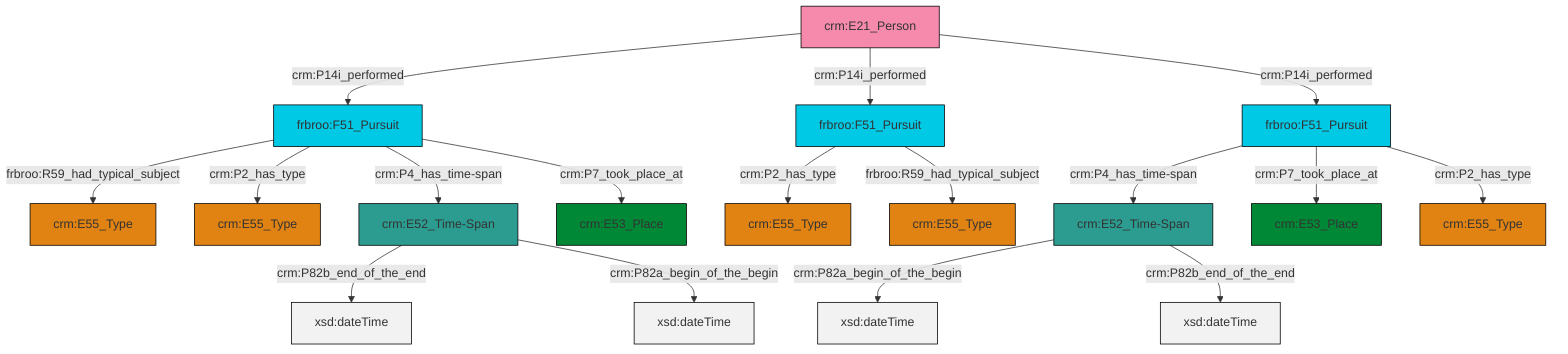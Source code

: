 graph TD
classDef Literal fill:#f2f2f2,stroke:#000000;
classDef CRM_Entity fill:#FFFFFF,stroke:#000000;
classDef Temporal_Entity fill:#00C9E6, stroke:#000000;
classDef Type fill:#E18312, stroke:#000000;
classDef Time-Span fill:#2C9C91, stroke:#000000;
classDef Appellation fill:#FFEB7F, stroke:#000000;
classDef Place fill:#008836, stroke:#000000;
classDef Persistent_Item fill:#B266B2, stroke:#000000;
classDef Conceptual_Object fill:#FFD700, stroke:#000000;
classDef Physical_Thing fill:#D2B48C, stroke:#000000;
classDef Actor fill:#f58aad, stroke:#000000;
classDef PC_Classes fill:#4ce600, stroke:#000000;
classDef Multi fill:#cccccc,stroke:#000000;

2["frbroo:F51_Pursuit"]:::Temporal_Entity -->|frbroo:R59_had_typical_subject| 3["crm:E55_Type"]:::Type
4["crm:E21_Person"]:::Actor -->|crm:P14i_performed| 2["frbroo:F51_Pursuit"]:::Temporal_Entity
2["frbroo:F51_Pursuit"]:::Temporal_Entity -->|crm:P2_has_type| 5["crm:E55_Type"]:::Type
4["crm:E21_Person"]:::Actor -->|crm:P14i_performed| 6["frbroo:F51_Pursuit"]:::Temporal_Entity
7["crm:E52_Time-Span"]:::Time-Span -->|crm:P82a_begin_of_the_begin| 8[xsd:dateTime]:::Literal
9["crm:E52_Time-Span"]:::Time-Span -->|crm:P82b_end_of_the_end| 10[xsd:dateTime]:::Literal
15["frbroo:F51_Pursuit"]:::Temporal_Entity -->|crm:P4_has_time-span| 7["crm:E52_Time-Span"]:::Time-Span
9["crm:E52_Time-Span"]:::Time-Span -->|crm:P82a_begin_of_the_begin| 17[xsd:dateTime]:::Literal
4["crm:E21_Person"]:::Actor -->|crm:P14i_performed| 15["frbroo:F51_Pursuit"]:::Temporal_Entity
6["frbroo:F51_Pursuit"]:::Temporal_Entity -->|crm:P2_has_type| 0["crm:E55_Type"]:::Type
2["frbroo:F51_Pursuit"]:::Temporal_Entity -->|crm:P4_has_time-span| 9["crm:E52_Time-Span"]:::Time-Span
6["frbroo:F51_Pursuit"]:::Temporal_Entity -->|frbroo:R59_had_typical_subject| 12["crm:E55_Type"]:::Type
7["crm:E52_Time-Span"]:::Time-Span -->|crm:P82b_end_of_the_end| 21[xsd:dateTime]:::Literal
15["frbroo:F51_Pursuit"]:::Temporal_Entity -->|crm:P7_took_place_at| 26["crm:E53_Place"]:::Place
15["frbroo:F51_Pursuit"]:::Temporal_Entity -->|crm:P2_has_type| 22["crm:E55_Type"]:::Type
2["frbroo:F51_Pursuit"]:::Temporal_Entity -->|crm:P7_took_place_at| 19["crm:E53_Place"]:::Place